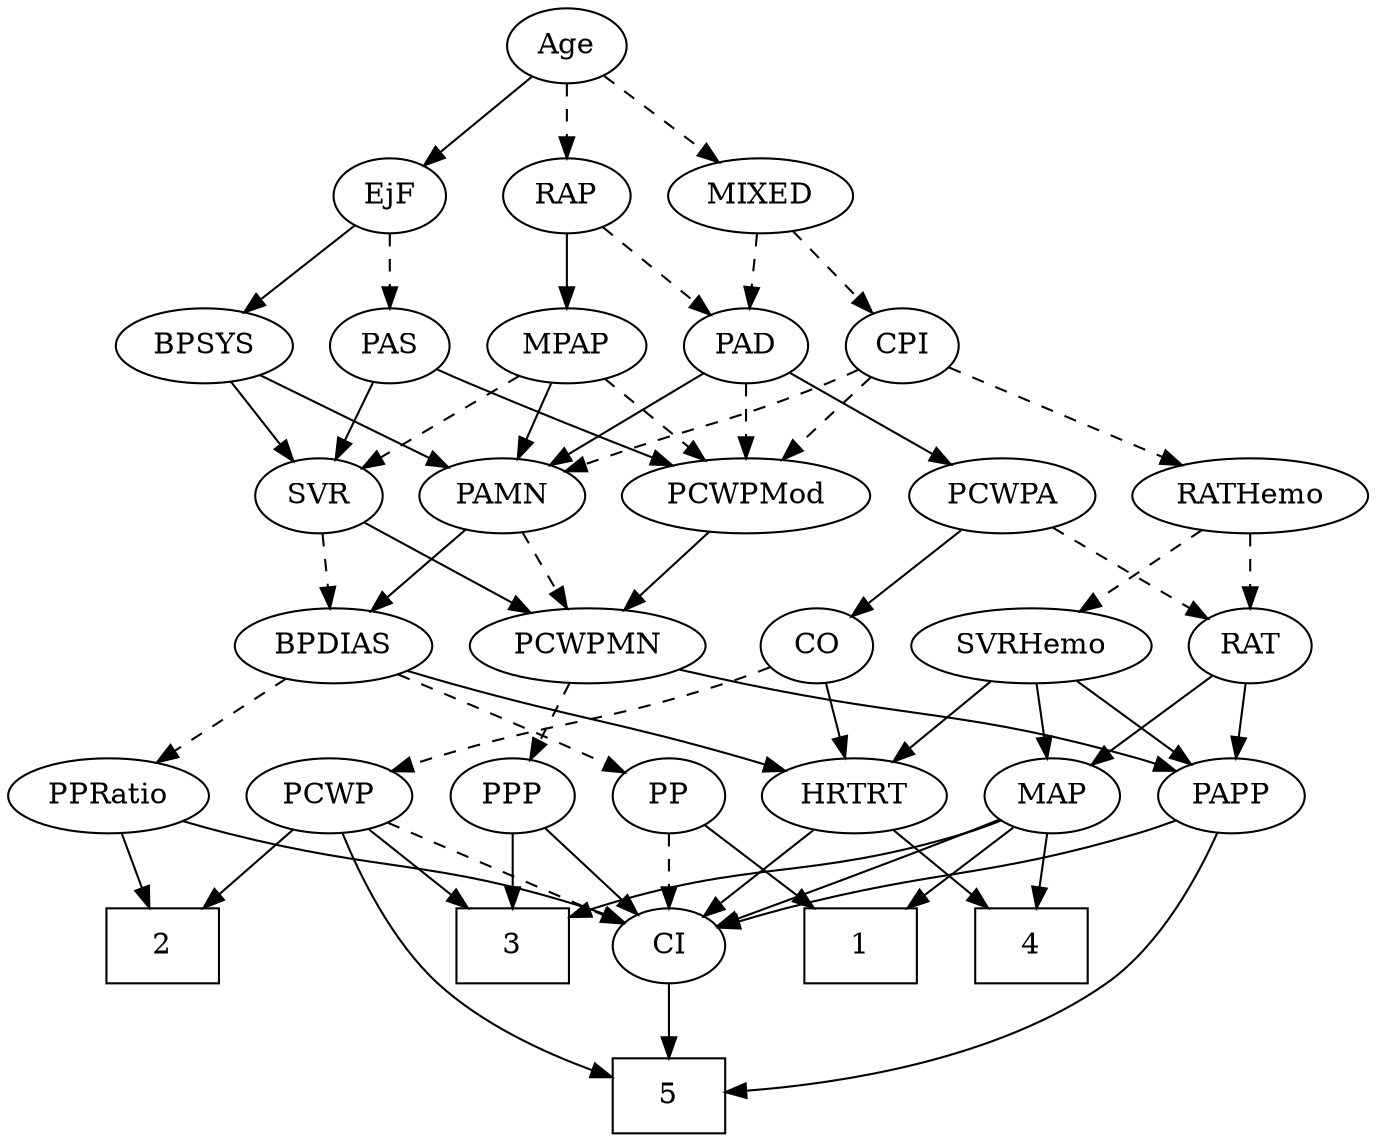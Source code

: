 strict digraph {
	graph [bb="0,0,594.04,540"];
	node [label="\N"];
	1	[height=0.5,
		pos="370.65,90",
		shape=box,
		width=0.75];
	2	[height=0.5,
		pos="59.646,90",
		shape=box,
		width=0.75];
	3	[height=0.5,
		pos="212.65,90",
		shape=box,
		width=0.75];
	4	[height=0.5,
		pos="449.65,90",
		shape=box,
		width=0.75];
	5	[height=0.5,
		pos="284.65,18",
		shape=box,
		width=0.75];
	Age	[height=0.5,
		pos="241.65,522",
		width=0.75];
	EjF	[height=0.5,
		pos="161.65,450",
		width=0.75];
	Age -> EjF	[pos="e,177.42,464.8 225.84,507.17 214.23,497.01 198.25,483.03 185.15,471.56",
		style=solid];
	RAP	[height=0.5,
		pos="241.65,450",
		width=0.77632];
	Age -> RAP	[pos="e,241.65,468.1 241.65,503.7 241.65,495.98 241.65,486.71 241.65,478.11",
		style=dashed];
	MIXED	[height=0.5,
		pos="327.65,450",
		width=1.1193];
	Age -> MIXED	[pos="e,309.03,466.16 258.23,507.5 270.39,497.61 287.15,483.96 301.15,472.56",
		style=dashed];
	BPSYS	[height=0.5,
		pos="78.646,378",
		width=1.0471];
	EjF -> BPSYS	[pos="e,96.447,394.01 145.25,435.17 133.59,425.34 117.7,411.93 104.36,400.69",
		style=solid];
	PAS	[height=0.5,
		pos="161.65,378",
		width=0.75];
	EjF -> PAS	[pos="e,161.65,396.1 161.65,431.7 161.65,423.98 161.65,414.71 161.65,406.11",
		style=dashed];
	MPAP	[height=0.5,
		pos="241.65,378",
		width=0.97491];
	RAP -> MPAP	[pos="e,241.65,396.1 241.65,431.7 241.65,423.98 241.65,414.71 241.65,406.11",
		style=solid];
	PAD	[height=0.5,
		pos="323.65,378",
		width=0.79437];
	RAP -> PAD	[pos="e,307.2,393.04 257.85,435.17 269.67,425.07 285.91,411.21 299.3,399.79",
		style=dashed];
	MIXED -> PAD	[pos="e,324.62,396.1 326.66,431.7 326.22,423.98 325.69,414.71 325.2,406.11",
		style=dashed];
	CPI	[height=0.5,
		pos="397.65,378",
		width=0.75];
	MIXED -> CPI	[pos="e,383.25,393.39 343.53,433.12 353.14,423.51 365.52,411.13 376.01,400.63",
		style=dashed];
	PAMN	[height=0.5,
		pos="217.65,306",
		width=1.011];
	MPAP -> PAMN	[pos="e,223.4,323.79 235.84,360.05 233.1,352.06 229.76,342.33 226.7,333.4",
		style=solid];
	SVR	[height=0.5,
		pos="135.65,306",
		width=0.77632];
	MPAP -> SVR	[pos="e,154.51,319.45 220.96,363.34 204.39,352.4 181.01,336.96 162.91,325.01",
		style=dashed];
	PCWPMod	[height=0.5,
		pos="323.65,306",
		width=1.4443];
	MPAP -> PCWPMod	[pos="e,304.85,323.04 259.04,362.15 270.07,352.74 284.55,340.37 297.01,329.73",
		style=dashed];
	BPSYS -> PAMN	[pos="e,193.13,319.35 103.82,364.32 126.29,353 159.39,336.34 184.1,323.89",
		style=solid];
	BPSYS -> SVR	[pos="e,123.28,322.19 91.867,360.76 99.266,351.68 108.62,340.19 116.78,330.18",
		style=solid];
	PAD -> PAMN	[pos="e,238.61,320.85 304.7,364.49 288.66,353.89 265.4,338.54 246.96,326.36",
		style=solid];
	PAD -> PCWPMod	[pos="e,323.65,324.1 323.65,359.7 323.65,351.98 323.65,342.71 323.65,334.11",
		style=dashed];
	PCWPA	[height=0.5,
		pos="435.65,306",
		width=1.1555];
	PAD -> PCWPA	[pos="e,412.89,321.22 343.16,364.81 360,354.28 384.66,338.87 404.28,326.61",
		style=solid];
	CO	[height=0.5,
		pos="354.65,234",
		width=0.75];
	PCWP	[height=0.5,
		pos="132.65,162",
		width=0.97491];
	CO -> PCWP	[pos="e,159.47,173.89 332.51,223.68 325.86,221.04 318.51,218.26 311.65,216 252.67,196.55 235.69,199.22 176.65,180 174.11,179.17 171.5,\
178.28 168.88,177.35",
		style=dashed];
	HRTRT	[height=0.5,
		pos="369.65,162",
		width=1.1013];
	CO -> HRTRT	[pos="e,365.94,180.28 358.28,216.05 359.95,208.26 361.97,198.82 363.84,190.08",
		style=solid];
	PAS -> SVR	[pos="e,141.94,323.96 155.48,360.41 152.49,352.34 148.81,342.43 145.44,333.35",
		style=solid];
	PAS -> PCWPMod	[pos="e,291.37,320.13 182.9,366.78 187.73,364.51 192.85,362.14 197.65,360 225.58,347.54 257.33,334.19 281.96,324.01",
		style=solid];
	PCWPMN	[height=0.5,
		pos="252.65,234",
		width=1.3902];
	PAMN -> PCWPMN	[pos="e,244.17,251.96 225.94,288.41 230.02,280.25 235.04,270.22 239.61,261.07",
		style=dashed];
	BPDIAS	[height=0.5,
		pos="142.65,234",
		width=1.1735];
	PAMN -> BPDIAS	[pos="e,159.41,250.64 201.37,289.81 191.29,280.4 178.16,268.14 166.87,257.61",
		style=solid];
	RATHemo	[height=0.5,
		pos="544.65,306",
		width=1.3721];
	RAT	[height=0.5,
		pos="544.65,234",
		width=0.75827];
	RATHemo -> RAT	[pos="e,544.65,252.1 544.65,287.7 544.65,279.98 544.65,270.71 544.65,262.11",
		style=dashed];
	SVRHemo	[height=0.5,
		pos="449.65,234",
		width=1.3902];
	RATHemo -> SVRHemo	[pos="e,470.67,250.49 523.56,289.46 510.4,279.77 493.28,267.15 478.82,256.5",
		style=dashed];
	CPI -> PAMN	[pos="e,245.71,317.66 376.47,366.6 371.64,364.34 366.5,362.02 361.65,360 318.43,341.98 306.55,340.27 262.65,324 260.25,323.11 257.78,322.19 \
255.29,321.26",
		style=dashed];
	CPI -> RATHemo	[pos="e,515.91,320.68 419.02,366.82 441.99,355.89 478.94,338.29 506.83,325.01",
		style=dashed];
	CPI -> PCWPMod	[pos="e,340.67,323.1 382.67,362.83 372.79,353.49 359.61,341.02 348.21,330.24",
		style=dashed];
	MAP	[height=0.5,
		pos="457.65,162",
		width=0.84854];
	RAT -> MAP	[pos="e,474.96,176.93 527.87,219.5 515.16,209.27 497.47,195.04 483.03,183.42",
		style=solid];
	PAPP	[height=0.5,
		pos="537.65,162",
		width=0.88464];
	RAT -> PAPP	[pos="e,539.36,180.1 542.92,215.7 542.14,207.98 541.22,198.71 540.36,190.11",
		style=solid];
	SVR -> PCWPMN	[pos="e,227.81,249.86 155.49,293.13 172.87,282.73 198.49,267.4 219.05,255.1",
		style=solid];
	SVR -> BPDIAS	[pos="e,140.94,252.1 137.38,287.7 138.15,279.98 139.08,270.71 139.94,262.11",
		style=dashed];
	PCWPMod -> PCWPMN	[pos="e,269.02,251.15 307.18,288.76 298.04,279.75 286.51,268.39 276.41,258.43",
		style=solid];
	PCWPA -> CO	[pos="e,370.65,248.83 417.67,289.46 406.12,279.49 391,266.41 378.46,255.58",
		style=solid];
	PCWPA -> RAT	[pos="e,525.63,247.21 457.97,290.67 475.1,279.67 498.83,264.42 517.13,252.67",
		style=dashed];
	PPP	[height=0.5,
		pos="212.65,162",
		width=0.75];
	PCWPMN -> PPP	[pos="e,221.96,179.31 242.96,216.05 238.18,207.68 232.31,197.4 227.01,188.13",
		style=dashed];
	PCWPMN -> PAPP	[pos="e,513.83,174.06 291.65,222.58 300.5,220.32 309.88,218.01 318.65,216 397.74,197.87 420.13,203.99 497.65,180 499.9,179.3 502.19,178.52 \
504.49,177.69",
		style=solid];
	SVRHemo -> MAP	[pos="e,455.69,180.1 451.62,215.7 452.51,207.98 453.57,198.71 454.55,190.11",
		style=solid];
	SVRHemo -> PAPP	[pos="e,519.85,177.16 469.62,217.12 482.13,207.16 498.39,194.23 511.87,183.51",
		style=solid];
	SVRHemo -> HRTRT	[pos="e,387.18,178.34 431.49,217.12 420.71,207.68 406.86,195.56 395.01,185.19",
		style=solid];
	PP	[height=0.5,
		pos="284.65,162",
		width=0.75];
	BPDIAS -> PP	[pos="e,263.6,173.37 169.36,219.83 193.58,207.89 229.25,190.31 254.49,177.87",
		style=dashed];
	PPRatio	[height=0.5,
		pos="39.646,162",
		width=1.1013];
	BPDIAS -> PPRatio	[pos="e,60.754,177.35 120.8,218.15 105.86,208 85.851,194.4 69.444,183.25",
		style=dashed];
	BPDIAS -> HRTRT	[pos="e,339.42,173.79 174.68,222.08 180.95,220.01 187.49,217.9 193.65,216 249.71,198.72 264.69,197.62 320.65,180 323.6,179.07 326.64,178.08 \
329.7,177.07",
		style=solid];
	MAP -> 1	[pos="e,391.92,108.11 440.04,146.83 428.53,137.57 413.21,125.25 399.89,114.53",
		style=solid];
	MAP -> 3	[pos="e,239.89,104.67 434.43,149.97 429.31,147.79 423.85,145.67 418.65,144 348.11,121.42 323.83,131.71 249.69,107.91",
		style=solid];
	MAP -> 4	[pos="e,451.6,108.1 455.67,143.7 454.79,135.98 453.73,126.71 452.75,118.11",
		style=solid];
	CI	[height=0.5,
		pos="284.65,90",
		width=0.75];
	MAP -> CI	[pos="e,307.5,99.765 433.78,150.44 428.79,148.28 423.56,146.04 418.65,144 384.08,129.64 344.14,113.96 316.92,103.41",
		style=solid];
	PP -> 1	[pos="e,349.54,108.18 301.23,147.5 312.63,138.23 328.07,125.66 341.49,114.73",
		style=solid];
	PP -> CI	[pos="e,284.65,108.1 284.65,143.7 284.65,135.98 284.65,126.71 284.65,118.11",
		style=dashed];
	PPP -> 3	[pos="e,212.65,108.1 212.65,143.7 212.65,135.98 212.65,126.71 212.65,118.11",
		style=solid];
	PPP -> CI	[pos="e,269.85,105.38 227.22,146.83 237.4,136.94 251.17,123.55 262.68,112.36",
		style=solid];
	PPRatio -> 2	[pos="e,54.711,108.28 44.488,144.05 46.715,136.26 49.412,126.82 51.91,118.08",
		style=solid];
	PPRatio -> CI	[pos="e,264.03,101.68 69.536,150.03 75.808,147.9 82.412,145.78 88.646,144 158.74,124.02 179.72,131.71 248.65,108 250.56,107.34 252.5,106.61 \
254.45,105.84",
		style=solid];
	PCWP -> 2	[pos="e,77.507,108.13 116.81,145.81 107.49,136.88 95.505,125.38 84.914,115.23",
		style=solid];
	PCWP -> 3	[pos="e,193.17,108.04 149.61,146.15 160.07,137 173.72,125.06 185.64,114.63",
		style=solid];
	PCWP -> 5	[pos="e,257.26,26.878 137.4,143.93 143.6,124.39 156.14,92.446 176.65,72 196.36,52.346 224.82,38.791 247.57,30.312",
		style=solid];
	PCWP -> CI	[pos="e,263.35,101.11 158.03,149.51 181.56,138.84 217.52,122.46 248.65,108 250.43,107.17 252.27,106.31 254.12,105.45",
		style=dashed];
	CI -> 5	[pos="e,284.65,36.104 284.65,71.697 284.65,63.983 284.65,54.712 284.65,46.112",
		style=solid];
	PAPP -> 5	[pos="e,311.87,19.742 532.31,144.2 525.03,124.01 510.01,90.517 485.65,72 437.21,35.181 365.39,23.871 322,20.44",
		style=solid];
	PAPP -> CI	[pos="e,307.88,99.495 513.81,150.02 508.55,147.84 502.96,145.7 497.65,144 426.98,121.39 406.1,127.97 334.65,108 329.13,106.46 323.32,104.65 \
317.7,102.81",
		style=solid];
	HRTRT -> 4	[pos="e,430.07,108.13 387.01,145.81 397.31,136.79 410.61,125.16 422.29,114.93",
		style=solid];
	HRTRT -> CI	[pos="e,301.04,104.5 351.2,145.81 338.83,135.62 322.4,122.09 308.96,111.02",
		style=solid];
}
